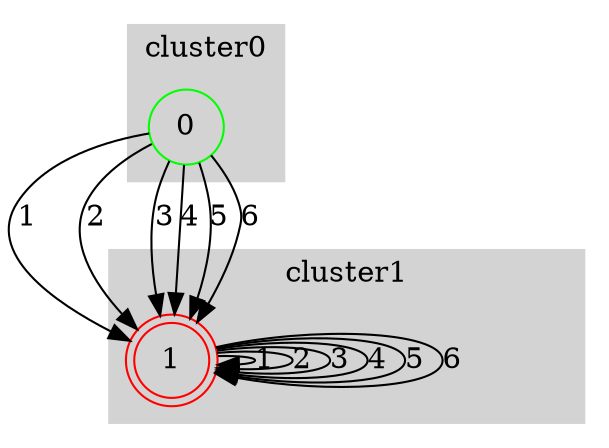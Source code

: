 digraph G {
subgraph cluster_0 {
style=filled;
color=lightgrey;
0[shape=circle color=green]
label=cluster0;
}
subgraph cluster_1 {
style=filled;
color=lightgrey;
1[shape=doublecircle color=red]
label=cluster1;
}
0->1[label= "1" ]
0->1[label= "2" ]
0->1[label= "3" ]
0->1[label= "4" ]
0->1[label= "5" ]
0->1[label= "6" ]
1->1[label= "1" ]
1->1[label= "2" ]
1->1[label= "3" ]
1->1[label= "4" ]
1->1[label= "5" ]
1->1[label= "6" ]
}
